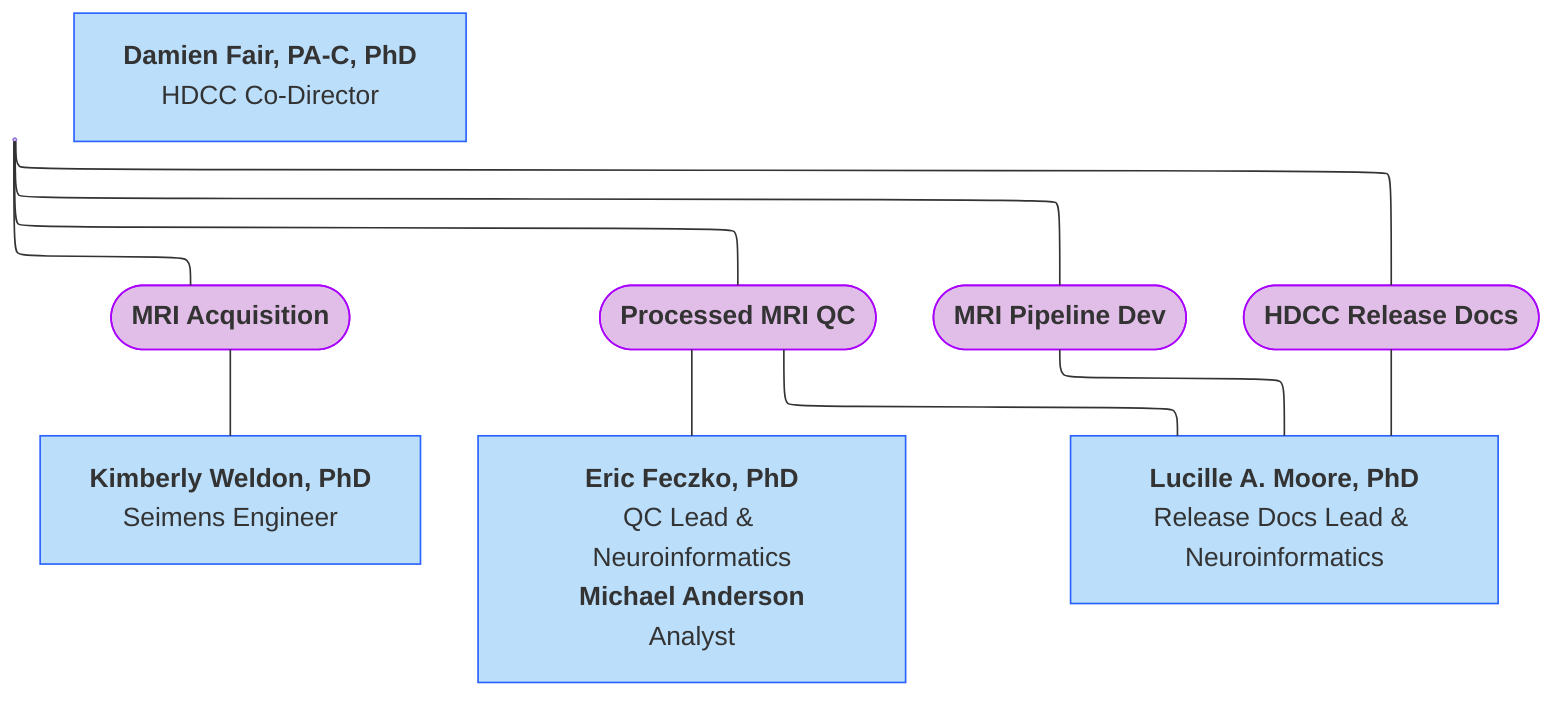 ---
config:
  layout: elk
---
flowchart TB
    CDNI["<b>Damien Fair</b> HDCC Co-Director"] --- n2(["<b>MRI Acquisition</b>"]) & n3(["<b>Processed MRI QC</b>"]) & n7(["<b>MRI Pipeline Dev</b>"]) & n10(["<b>HDCC Release Docs</b>"])
    n2 --- n4["<b>Kimberly Weldon, PhD</b><br>Seimens Engineer"]
    n3 --- n5@{ label: "<b>Eric Feczko, PhD</b><br>QC Lead &amp; Neuroinformatics<br><span style=\"--tw-scale-x:\"><b>Michael Anderson</b><br></span>Analyst" } & n9["<b>Lucille A. Moore, PhD</b><br>Release Docs Lead &amp; Neuroinformatics"]
    n7 --- n9
    n10 --- n9
    n11@{ label: "<b>Damien Fair, PA-C, PhD</b><br>HDCC Co-Director" } --> n2
    CDNI@{ shape: anchor}
    n5@{ shape: rect}
    n11@{ shape: rect}
    style CDNI fill:#BBDEFB,stroke:#2962FF
    style n2 fill:#E1BEE7,stroke:#AA00FF
    style n3 fill:#E1BEE7,stroke:#AA00FF
    style n7 fill:#E1BEE7,stroke:#AA00FF
    style n10 fill:#E1BEE7,stroke:#AA00FF
    style n4 fill:#BBDEFB,stroke:#2962FF
    style n5 fill:#BBDEFB,stroke:#2962FF
    style n9 fill:#BBDEFB,stroke:#2962FF
    style n11 fill:#BBDEFB,stroke:#2962FF
    linkStyle 9 stroke:none,fill:none